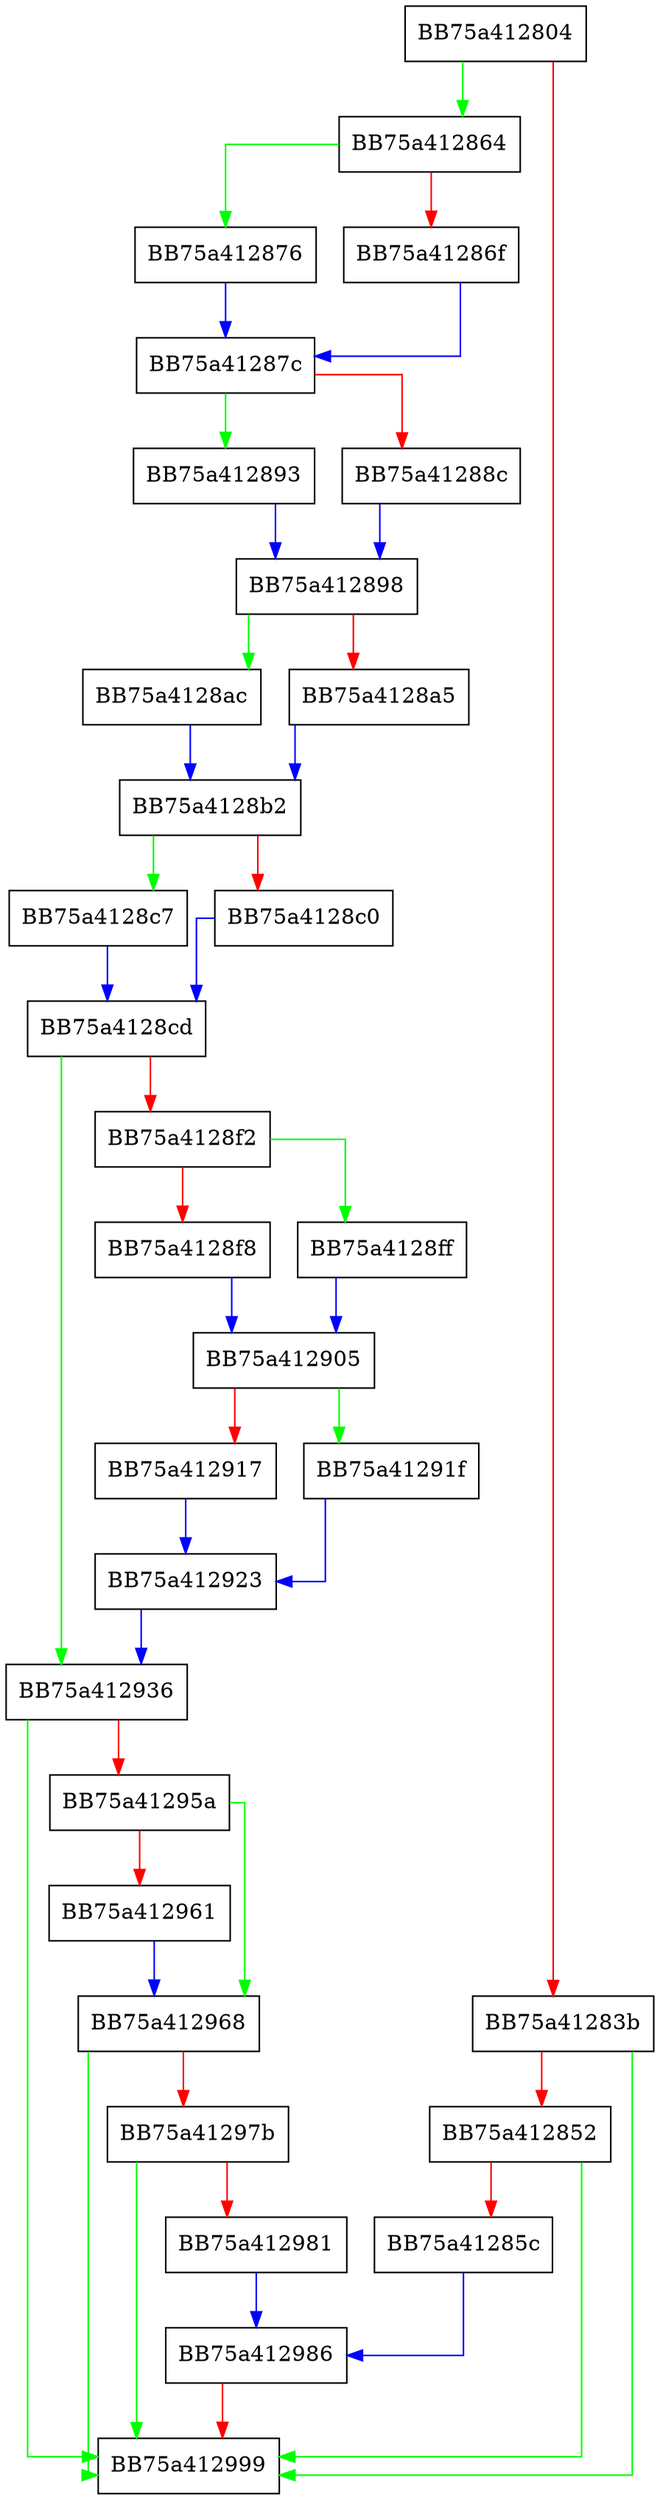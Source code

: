 digraph MonitorMultipleEvents {
  node [shape="box"];
  graph [splines=ortho];
  BB75a412804 -> BB75a412864 [color="green"];
  BB75a412804 -> BB75a41283b [color="red"];
  BB75a41283b -> BB75a412999 [color="green"];
  BB75a41283b -> BB75a412852 [color="red"];
  BB75a412852 -> BB75a412999 [color="green"];
  BB75a412852 -> BB75a41285c [color="red"];
  BB75a41285c -> BB75a412986 [color="blue"];
  BB75a412864 -> BB75a412876 [color="green"];
  BB75a412864 -> BB75a41286f [color="red"];
  BB75a41286f -> BB75a41287c [color="blue"];
  BB75a412876 -> BB75a41287c [color="blue"];
  BB75a41287c -> BB75a412893 [color="green"];
  BB75a41287c -> BB75a41288c [color="red"];
  BB75a41288c -> BB75a412898 [color="blue"];
  BB75a412893 -> BB75a412898 [color="blue"];
  BB75a412898 -> BB75a4128ac [color="green"];
  BB75a412898 -> BB75a4128a5 [color="red"];
  BB75a4128a5 -> BB75a4128b2 [color="blue"];
  BB75a4128ac -> BB75a4128b2 [color="blue"];
  BB75a4128b2 -> BB75a4128c7 [color="green"];
  BB75a4128b2 -> BB75a4128c0 [color="red"];
  BB75a4128c0 -> BB75a4128cd [color="blue"];
  BB75a4128c7 -> BB75a4128cd [color="blue"];
  BB75a4128cd -> BB75a412936 [color="green"];
  BB75a4128cd -> BB75a4128f2 [color="red"];
  BB75a4128f2 -> BB75a4128ff [color="green"];
  BB75a4128f2 -> BB75a4128f8 [color="red"];
  BB75a4128f8 -> BB75a412905 [color="blue"];
  BB75a4128ff -> BB75a412905 [color="blue"];
  BB75a412905 -> BB75a41291f [color="green"];
  BB75a412905 -> BB75a412917 [color="red"];
  BB75a412917 -> BB75a412923 [color="blue"];
  BB75a41291f -> BB75a412923 [color="blue"];
  BB75a412923 -> BB75a412936 [color="blue"];
  BB75a412936 -> BB75a412999 [color="green"];
  BB75a412936 -> BB75a41295a [color="red"];
  BB75a41295a -> BB75a412968 [color="green"];
  BB75a41295a -> BB75a412961 [color="red"];
  BB75a412961 -> BB75a412968 [color="blue"];
  BB75a412968 -> BB75a412999 [color="green"];
  BB75a412968 -> BB75a41297b [color="red"];
  BB75a41297b -> BB75a412999 [color="green"];
  BB75a41297b -> BB75a412981 [color="red"];
  BB75a412981 -> BB75a412986 [color="blue"];
  BB75a412986 -> BB75a412999 [color="red"];
}